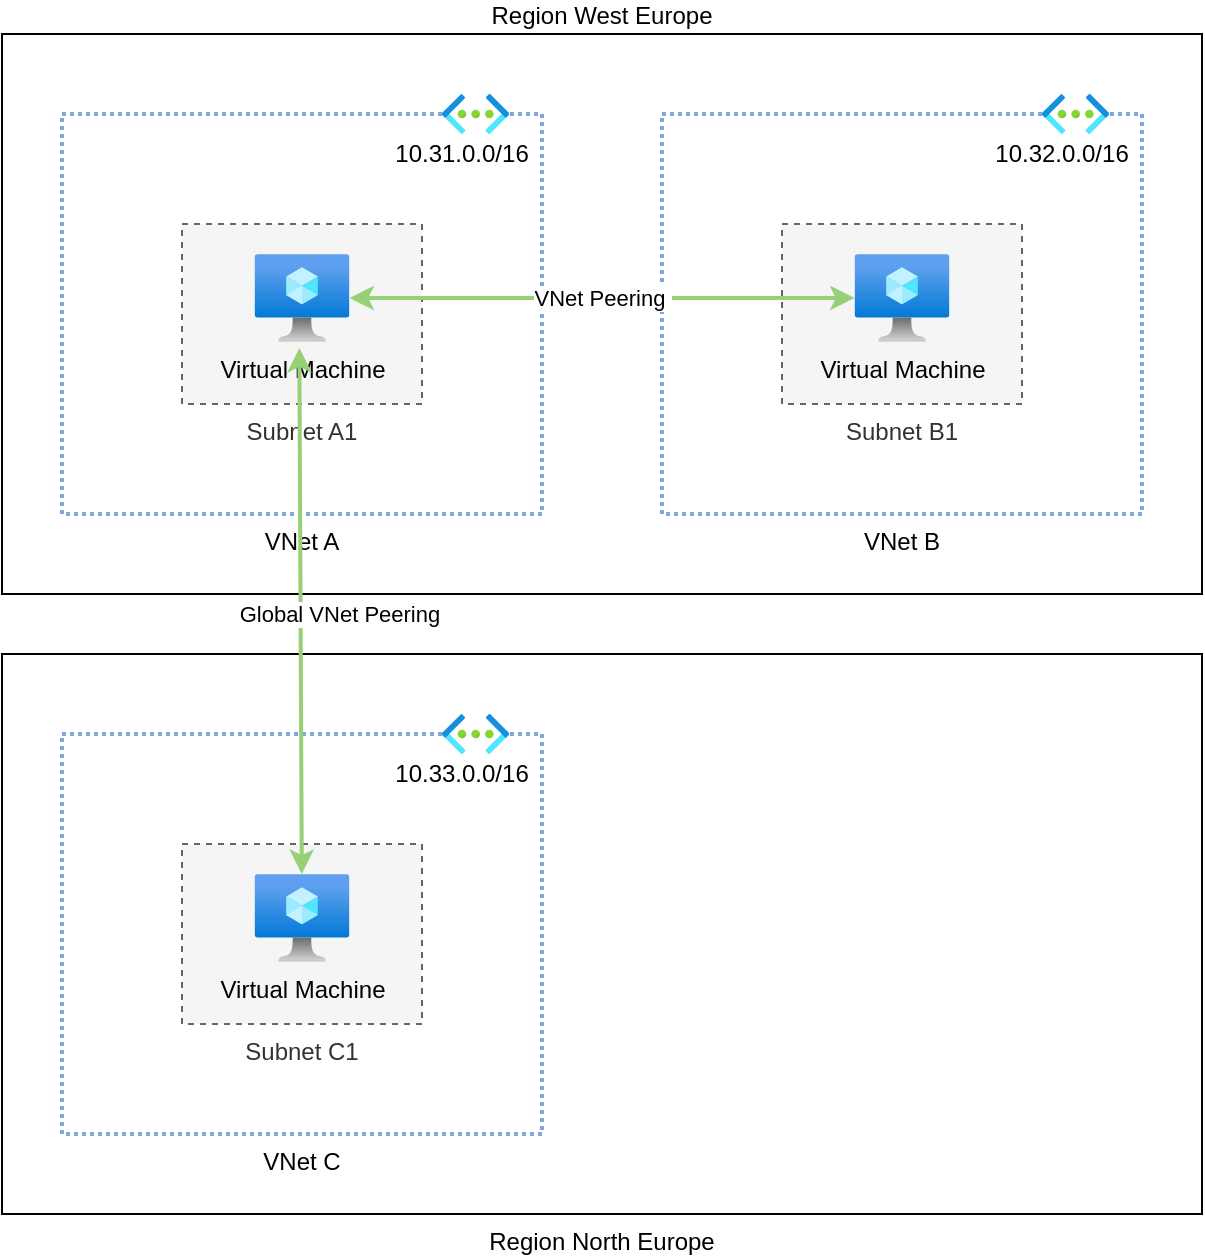 <mxfile version="13.9.9" type="device" pages="4"><diagram id="hPOF9P4C76UPK2ioMCcm" name="Page-1"><mxGraphModel dx="648" dy="695" grid="1" gridSize="10" guides="1" tooltips="1" connect="1" arrows="1" fold="1" page="1" pageScale="1" pageWidth="827" pageHeight="1169" math="0" shadow="0"><root><mxCell id="MSSyYB8Ju-lk_l0VlIaj-0"/><mxCell id="MSSyYB8Ju-lk_l0VlIaj-1" parent="MSSyYB8Ju-lk_l0VlIaj-0"/><mxCell id="j8pDLnX_L3Visg2O4AWD-0" value="Region West Europe" style="rounded=0;whiteSpace=wrap;html=1;fillColor=none;labelPosition=center;verticalLabelPosition=top;align=center;verticalAlign=bottom;" vertex="1" parent="MSSyYB8Ju-lk_l0VlIaj-1"><mxGeometry x="50" y="170" width="600" height="280" as="geometry"/></mxCell><mxCell id="8sAV07yWkuPDSWyK_sn0-4" value="VNet A" style="rounded=1;whiteSpace=wrap;html=1;dashed=1;arcSize=0;labelPosition=center;verticalLabelPosition=bottom;align=center;verticalAlign=top;dashPattern=1 1;strokeColor=#7EA6E0;strokeWidth=2;" parent="MSSyYB8Ju-lk_l0VlIaj-1" vertex="1"><mxGeometry x="80" y="210" width="240" height="200" as="geometry"/></mxCell><mxCell id="8sAV07yWkuPDSWyK_sn0-5" value="" style="aspect=fixed;html=1;points=[];align=center;image;fontSize=12;image=img/lib/azure2/networking/Virtual_Networks.svg;imageBackground=#ffffff;" parent="MSSyYB8Ju-lk_l0VlIaj-1" vertex="1"><mxGeometry x="270" y="200" width="33.5" height="20" as="geometry"/></mxCell><mxCell id="8sAV07yWkuPDSWyK_sn0-6" value="VNet B" style="rounded=1;whiteSpace=wrap;html=1;dashed=1;arcSize=0;labelPosition=center;verticalLabelPosition=bottom;align=center;verticalAlign=top;strokeColor=#7EA6E0;dashPattern=1 1;strokeWidth=2;" parent="MSSyYB8Ju-lk_l0VlIaj-1" vertex="1"><mxGeometry x="380" y="210" width="240" height="200" as="geometry"/></mxCell><mxCell id="8sAV07yWkuPDSWyK_sn0-7" value="" style="aspect=fixed;html=1;points=[];align=center;image;fontSize=12;image=img/lib/azure2/networking/Virtual_Networks.svg;imageBackground=#ffffff;" parent="MSSyYB8Ju-lk_l0VlIaj-1" vertex="1"><mxGeometry x="570" y="200" width="33.5" height="20" as="geometry"/></mxCell><mxCell id="8sAV07yWkuPDSWyK_sn0-8" value="Subnet A1" style="rounded=0;whiteSpace=wrap;html=1;dashed=1;verticalAlign=top;labelPosition=center;verticalLabelPosition=bottom;align=center;fillColor=#f5f5f5;strokeColor=#666666;fontColor=#333333;" parent="MSSyYB8Ju-lk_l0VlIaj-1" vertex="1"><mxGeometry x="140" y="265" width="120" height="90" as="geometry"/></mxCell><mxCell id="8sAV07yWkuPDSWyK_sn0-9" value="Virtual Machine" style="aspect=fixed;html=1;points=[];align=center;image;fontSize=12;image=img/lib/azure2/compute/Virtual_Machine.svg;dashed=1;dashPattern=1 1;strokeColor=#7EA6E0;strokeWidth=2;labelBorderColor=none;labelBackgroundColor=none;" parent="MSSyYB8Ju-lk_l0VlIaj-1" vertex="1"><mxGeometry x="176.28" y="280" width="47.44" height="44" as="geometry"/></mxCell><mxCell id="8sAV07yWkuPDSWyK_sn0-10" value="Subnet B1" style="rounded=0;whiteSpace=wrap;html=1;dashed=1;verticalAlign=top;labelPosition=center;verticalLabelPosition=bottom;align=center;fillColor=#f5f5f5;strokeColor=#666666;fontColor=#333333;" parent="MSSyYB8Ju-lk_l0VlIaj-1" vertex="1"><mxGeometry x="440" y="265" width="120" height="90" as="geometry"/></mxCell><mxCell id="8sAV07yWkuPDSWyK_sn0-11" value="Virtual Machine" style="aspect=fixed;html=1;points=[];align=center;image;fontSize=12;image=img/lib/azure2/compute/Virtual_Machine.svg;dashed=1;dashPattern=1 1;strokeColor=#7EA6E0;strokeWidth=2;labelBorderColor=none;labelBackgroundColor=none;" parent="MSSyYB8Ju-lk_l0VlIaj-1" vertex="1"><mxGeometry x="476.28" y="280" width="47.44" height="44" as="geometry"/></mxCell><mxCell id="8sAV07yWkuPDSWyK_sn0-12" value="VNet Peering&amp;nbsp;" style="endArrow=classic;html=1;startArrow=classic;startFill=1;strokeColor=#97D077;strokeWidth=2;" parent="MSSyYB8Ju-lk_l0VlIaj-1" source="8sAV07yWkuPDSWyK_sn0-9" target="8sAV07yWkuPDSWyK_sn0-11" edge="1"><mxGeometry width="50" height="50" relative="1" as="geometry"><mxPoint x="320" y="340" as="sourcePoint"/><mxPoint x="370" y="290" as="targetPoint"/></mxGeometry></mxCell><mxCell id="j8pDLnX_L3Visg2O4AWD-1" value="10.31.0.0/16" style="text;html=1;strokeColor=none;fillColor=none;align=center;verticalAlign=middle;whiteSpace=wrap;rounded=0;" vertex="1" parent="MSSyYB8Ju-lk_l0VlIaj-1"><mxGeometry x="260" y="220" width="40" height="20" as="geometry"/></mxCell><mxCell id="j8pDLnX_L3Visg2O4AWD-2" value="10.32.0.0/16" style="text;html=1;strokeColor=none;fillColor=none;align=center;verticalAlign=middle;whiteSpace=wrap;rounded=0;" vertex="1" parent="MSSyYB8Ju-lk_l0VlIaj-1"><mxGeometry x="560" y="220" width="40" height="20" as="geometry"/></mxCell><mxCell id="j8pDLnX_L3Visg2O4AWD-3" value="Region North Europe" style="rounded=0;whiteSpace=wrap;html=1;fillColor=none;labelPosition=center;verticalLabelPosition=bottom;align=center;verticalAlign=top;" vertex="1" parent="MSSyYB8Ju-lk_l0VlIaj-1"><mxGeometry x="50" y="480" width="600" height="280" as="geometry"/></mxCell><mxCell id="j8pDLnX_L3Visg2O4AWD-4" value="VNet C" style="rounded=1;whiteSpace=wrap;html=1;dashed=1;arcSize=0;labelPosition=center;verticalLabelPosition=bottom;align=center;verticalAlign=top;dashPattern=1 1;strokeColor=#7EA6E0;strokeWidth=2;" vertex="1" parent="MSSyYB8Ju-lk_l0VlIaj-1"><mxGeometry x="80" y="520" width="240" height="200" as="geometry"/></mxCell><mxCell id="j8pDLnX_L3Visg2O4AWD-5" value="" style="aspect=fixed;html=1;points=[];align=center;image;fontSize=12;image=img/lib/azure2/networking/Virtual_Networks.svg;imageBackground=#ffffff;" vertex="1" parent="MSSyYB8Ju-lk_l0VlIaj-1"><mxGeometry x="270" y="510" width="33.5" height="20" as="geometry"/></mxCell><mxCell id="j8pDLnX_L3Visg2O4AWD-8" value="Subnet C1" style="rounded=0;whiteSpace=wrap;html=1;dashed=1;verticalAlign=top;labelPosition=center;verticalLabelPosition=bottom;align=center;fillColor=#f5f5f5;strokeColor=#666666;fontColor=#333333;" vertex="1" parent="MSSyYB8Ju-lk_l0VlIaj-1"><mxGeometry x="140" y="575" width="120" height="90" as="geometry"/></mxCell><mxCell id="j8pDLnX_L3Visg2O4AWD-9" value="Virtual Machine" style="aspect=fixed;html=1;points=[];align=center;image;fontSize=12;image=img/lib/azure2/compute/Virtual_Machine.svg;dashed=1;dashPattern=1 1;strokeColor=#7EA6E0;strokeWidth=2;labelBorderColor=none;labelBackgroundColor=none;" vertex="1" parent="MSSyYB8Ju-lk_l0VlIaj-1"><mxGeometry x="176.28" y="590" width="47.44" height="44" as="geometry"/></mxCell><mxCell id="j8pDLnX_L3Visg2O4AWD-12" value="Global VNet Peering&amp;nbsp;" style="endArrow=classic;html=1;startArrow=classic;startFill=1;strokeColor=#97D077;strokeWidth=2;entryX=0.472;entryY=1.068;entryDx=0;entryDy=0;entryPerimeter=0;" edge="1" parent="MSSyYB8Ju-lk_l0VlIaj-1" source="j8pDLnX_L3Visg2O4AWD-9" target="8sAV07yWkuPDSWyK_sn0-9"><mxGeometry x="-0.012" y="-21" width="50" height="50" relative="1" as="geometry"><mxPoint x="320" y="650" as="sourcePoint"/><mxPoint x="476.28" y="612" as="targetPoint"/><mxPoint as="offset"/></mxGeometry></mxCell><mxCell id="j8pDLnX_L3Visg2O4AWD-13" value="10.33.0.0/16" style="text;html=1;strokeColor=none;fillColor=none;align=center;verticalAlign=middle;whiteSpace=wrap;rounded=0;" vertex="1" parent="MSSyYB8Ju-lk_l0VlIaj-1"><mxGeometry x="260" y="530" width="40" height="20" as="geometry"/></mxCell></root></mxGraphModel></diagram><diagram id="dVQkx0MImiXxsRLKcVAS" name="Seite-2"><mxGraphModel dx="648" dy="695" grid="1" gridSize="10" guides="1" tooltips="1" connect="1" arrows="1" fold="1" page="1" pageScale="1" pageWidth="827" pageHeight="1169" math="0" shadow="0"><root><mxCell id="al85wEkAMAt-F4a5yZT2-0"/><mxCell id="al85wEkAMAt-F4a5yZT2-1" parent="al85wEkAMAt-F4a5yZT2-0"/><mxCell id="BIHXUz1o1aEnXnlqsDiv-0" value="Corporate Network" style="rounded=0;whiteSpace=wrap;html=1;fillColor=none;verticalAlign=top;" vertex="1" parent="al85wEkAMAt-F4a5yZT2-1"><mxGeometry x="35" y="140" width="210" height="280" as="geometry"/></mxCell><mxCell id="al85wEkAMAt-F4a5yZT2-3" value="Azure Network" style="rounded=0;whiteSpace=wrap;html=1;fillColor=none;verticalAlign=top;" vertex="1" parent="al85wEkAMAt-F4a5yZT2-1"><mxGeometry x="420" y="140" width="340" height="280" as="geometry"/></mxCell><mxCell id="al85wEkAMAt-F4a5yZT2-5" value="Corporate&lt;br&gt;Servers" style="aspect=fixed;html=1;points=[];align=center;image;fontSize=12;image=img/lib/azure2/general/Server_Farm.svg;fillColor=none;" vertex="1" parent="al85wEkAMAt-F4a5yZT2-1"><mxGeometry x="563.5" y="270" width="44" height="44" as="geometry"/></mxCell><mxCell id="cFOURKlUTQitixgSGyvb-0" value="VNet A" style="rounded=1;whiteSpace=wrap;html=1;dashed=1;arcSize=0;labelPosition=center;verticalLabelPosition=bottom;align=center;verticalAlign=top;dashPattern=1 1;strokeColor=#7EA6E0;strokeWidth=2;" vertex="1" parent="al85wEkAMAt-F4a5yZT2-1"><mxGeometry x="480" y="210" width="240" height="150" as="geometry"/></mxCell><mxCell id="cFOURKlUTQitixgSGyvb-1" value="" style="aspect=fixed;html=1;points=[];align=center;image;fontSize=12;image=img/lib/azure2/networking/Virtual_Networks.svg;imageBackground=#ffffff;" vertex="1" parent="al85wEkAMAt-F4a5yZT2-1"><mxGeometry x="670" y="200" width="33.5" height="20" as="geometry"/></mxCell><mxCell id="cFOURKlUTQitixgSGyvb-2" value="Subnet A1" style="rounded=0;whiteSpace=wrap;html=1;dashed=1;verticalAlign=top;labelPosition=center;verticalLabelPosition=bottom;align=center;fillColor=#f5f5f5;strokeColor=#666666;fontColor=#333333;" vertex="1" parent="al85wEkAMAt-F4a5yZT2-1"><mxGeometry x="583.5" y="235" width="120" height="90" as="geometry"/></mxCell><mxCell id="cFOURKlUTQitixgSGyvb-3" value="Virtual Machine" style="aspect=fixed;html=1;points=[];align=center;image;fontSize=12;image=img/lib/azure2/compute/Virtual_Machine.svg;dashed=1;dashPattern=1 1;strokeColor=#7EA6E0;strokeWidth=2;labelBorderColor=none;labelBackgroundColor=none;" vertex="1" parent="al85wEkAMAt-F4a5yZT2-1"><mxGeometry x="626.64" y="264.36" width="33.72" height="31.27" as="geometry"/></mxCell><mxCell id="cFOURKlUTQitixgSGyvb-5" value="VPN Gateway" style="aspect=fixed;html=1;points=[];align=center;image;fontSize=12;image=img/lib/mscae/VPN_Gateway.svg;fillColor=none;" vertex="1" parent="al85wEkAMAt-F4a5yZT2-1"><mxGeometry x="460" y="260.55" width="35" height="38.89" as="geometry"/></mxCell><mxCell id="cFOURKlUTQitixgSGyvb-13" value="" style="endArrow=classic;html=1;strokeWidth=1;startArrow=classic;startFill=1;exitX=0.99;exitY=0.723;exitDx=0;exitDy=0;exitPerimeter=0;" edge="1" parent="al85wEkAMAt-F4a5yZT2-1" source="M4kaKL9a9OXUqXt6ByA4-2"><mxGeometry width="50" height="50" relative="1" as="geometry"><mxPoint x="200" y="251" as="sourcePoint"/><mxPoint x="460" y="288" as="targetPoint"/><Array as="points"/></mxGeometry></mxCell><mxCell id="cFOURKlUTQitixgSGyvb-15" value="S2S VPN Tunnel" style="aspect=fixed;perimeter=ellipsePerimeter;html=1;align=center;shadow=0;dashed=0;spacingTop=3;image;image=img/lib/active_directory/tunnel.svg;fillColor=#999999;verticalAlign=bottom;labelPosition=center;verticalLabelPosition=top;" vertex="1" parent="al85wEkAMAt-F4a5yZT2-1"><mxGeometry x="311" y="283" width="50" height="10" as="geometry"/></mxCell><mxCell id="cFOURKlUTQitixgSGyvb-25" value="" style="aspect=fixed;perimeter=ellipsePerimeter;html=1;align=center;shadow=0;dashed=0;spacingTop=3;image;image=img/lib/active_directory/internet_cloud.svg;fillColor=#999999;" vertex="1" parent="al85wEkAMAt-F4a5yZT2-1"><mxGeometry x="311" y="220" width="50" height="31.5" as="geometry"/></mxCell><mxCell id="M4kaKL9a9OXUqXt6ByA4-0" value="Corporate Servers" style="aspect=fixed;html=1;points=[];align=center;image;fontSize=12;image=img/lib/azure2/general/Server_Farm.svg;fillColor=#999999;" vertex="1" parent="al85wEkAMAt-F4a5yZT2-1"><mxGeometry x="118.14" y="308" width="52" height="52" as="geometry"/></mxCell><mxCell id="M4kaKL9a9OXUqXt6ByA4-1" value="Coporate Users" style="aspect=fixed;html=1;points=[];align=center;image;fontSize=12;image=img/lib/azure2/identity/Groups.svg;fillColor=#999999;" vertex="1" parent="al85wEkAMAt-F4a5yZT2-1"><mxGeometry x="118.14" y="184" width="43.71" height="36" as="geometry"/></mxCell><mxCell id="M4kaKL9a9OXUqXt6ByA4-2" value="Corporate Gateway" style="aspect=fixed;html=1;points=[];align=center;image;fontSize=12;image=img/lib/mscae/VPN_Gateway.svg;fillColor=none;" vertex="1" parent="al85wEkAMAt-F4a5yZT2-1"><mxGeometry x="230" y="260.55" width="35" height="38.89" as="geometry"/></mxCell></root></mxGraphModel></diagram><diagram id="wLcxKhwAZbDCIShOAtGZ" name="Seite-3"><mxGraphModel dx="648" dy="695" grid="1" gridSize="10" guides="1" tooltips="1" connect="1" arrows="1" fold="1" page="1" pageScale="1" pageWidth="827" pageHeight="1169" math="0" shadow="0"><root><mxCell id="jI1IncW3UWcbACFL8NrH-0"/><mxCell id="jI1IncW3UWcbACFL8NrH-1" parent="jI1IncW3UWcbACFL8NrH-0"/><mxCell id="jI1IncW3UWcbACFL8NrH-2" value="" style="endArrow=classic;html=1;strokeWidth=1;edgeStyle=orthogonalEdgeStyle;startArrow=classic;startFill=1;entryX=0;entryY=0.838;entryDx=0;entryDy=0;entryPerimeter=0;" edge="1" parent="jI1IncW3UWcbACFL8NrH-1" target="jI1IncW3UWcbACFL8NrH-9"><mxGeometry width="50" height="50" relative="1" as="geometry"><mxPoint x="140" y="330" as="sourcePoint"/><mxPoint x="410" y="355" as="targetPoint"/><Array as="points"><mxPoint x="300" y="330"/><mxPoint x="300" y="289"/></Array></mxGeometry></mxCell><mxCell id="jI1IncW3UWcbACFL8NrH-3" value="Azure Network" style="rounded=0;whiteSpace=wrap;html=1;fillColor=none;verticalAlign=top;" vertex="1" parent="jI1IncW3UWcbACFL8NrH-1"><mxGeometry x="360" y="140" width="340" height="280" as="geometry"/></mxCell><mxCell id="jI1IncW3UWcbACFL8NrH-4" value="Corporate&lt;br&gt;Servers" style="aspect=fixed;html=1;points=[];align=center;image;fontSize=12;image=img/lib/azure2/general/Server_Farm.svg;fillColor=none;" vertex="1" parent="jI1IncW3UWcbACFL8NrH-1"><mxGeometry x="503.5" y="270" width="44" height="44" as="geometry"/></mxCell><mxCell id="jI1IncW3UWcbACFL8NrH-5" value="VNet A" style="rounded=1;whiteSpace=wrap;html=1;dashed=1;arcSize=0;labelPosition=center;verticalLabelPosition=bottom;align=center;verticalAlign=top;dashPattern=1 1;strokeColor=#7EA6E0;strokeWidth=2;" vertex="1" parent="jI1IncW3UWcbACFL8NrH-1"><mxGeometry x="420" y="210" width="240" height="150" as="geometry"/></mxCell><mxCell id="jI1IncW3UWcbACFL8NrH-6" value="" style="aspect=fixed;html=1;points=[];align=center;image;fontSize=12;image=img/lib/azure2/networking/Virtual_Networks.svg;imageBackground=#ffffff;" vertex="1" parent="jI1IncW3UWcbACFL8NrH-1"><mxGeometry x="610" y="200" width="33.5" height="20" as="geometry"/></mxCell><mxCell id="jI1IncW3UWcbACFL8NrH-7" value="Subnet A1" style="rounded=0;whiteSpace=wrap;html=1;dashed=1;verticalAlign=top;labelPosition=center;verticalLabelPosition=bottom;align=center;fillColor=#f5f5f5;strokeColor=#666666;fontColor=#333333;" vertex="1" parent="jI1IncW3UWcbACFL8NrH-1"><mxGeometry x="523.5" y="235" width="120" height="90" as="geometry"/></mxCell><mxCell id="jI1IncW3UWcbACFL8NrH-8" value="Virtual Machine" style="aspect=fixed;html=1;points=[];align=center;image;fontSize=12;image=img/lib/azure2/compute/Virtual_Machine.svg;dashed=1;dashPattern=1 1;strokeColor=#7EA6E0;strokeWidth=2;labelBorderColor=none;labelBackgroundColor=none;" vertex="1" parent="jI1IncW3UWcbACFL8NrH-1"><mxGeometry x="566.64" y="264.36" width="33.72" height="31.27" as="geometry"/></mxCell><mxCell id="jI1IncW3UWcbACFL8NrH-9" value="VPN Gateway" style="aspect=fixed;html=1;points=[];align=center;image;fontSize=12;image=img/lib/mscae/VPN_Gateway.svg;fillColor=none;" vertex="1" parent="jI1IncW3UWcbACFL8NrH-1"><mxGeometry x="400" y="256.74" width="35" height="38.89" as="geometry"/></mxCell><mxCell id="jI1IncW3UWcbACFL8NrH-10" value="" style="endArrow=classic;html=1;strokeWidth=1;edgeStyle=orthogonalEdgeStyle;startArrow=classic;startFill=1;" edge="1" parent="jI1IncW3UWcbACFL8NrH-1" target="jI1IncW3UWcbACFL8NrH-9"><mxGeometry width="50" height="50" relative="1" as="geometry"><mxPoint x="140" y="251" as="sourcePoint"/><mxPoint x="370" y="330" as="targetPoint"/><Array as="points"><mxPoint x="300" y="251"/><mxPoint x="300" y="276"/></Array></mxGeometry></mxCell><mxCell id="jI1IncW3UWcbACFL8NrH-11" value="P2S IKEv2 Tunnel" style="aspect=fixed;perimeter=ellipsePerimeter;html=1;align=center;shadow=0;dashed=0;spacingTop=3;image;image=img/lib/active_directory/tunnel.svg;fillColor=#999999;verticalAlign=bottom;labelPosition=center;verticalLabelPosition=top;" vertex="1" parent="jI1IncW3UWcbACFL8NrH-1"><mxGeometry x="214" y="246" width="50" height="10" as="geometry"/></mxCell><mxCell id="jI1IncW3UWcbACFL8NrH-12" value="P2S IKEv2 Tunnel" style="aspect=fixed;perimeter=ellipsePerimeter;html=1;align=center;shadow=0;dashed=0;spacingTop=3;image;image=img/lib/active_directory/tunnel.svg;fillColor=#999999;verticalAlign=bottom;labelPosition=center;verticalLabelPosition=top;" vertex="1" parent="jI1IncW3UWcbACFL8NrH-1"><mxGeometry x="217" y="326" width="50" height="10" as="geometry"/></mxCell><mxCell id="jI1IncW3UWcbACFL8NrH-13" value="VPN Client on Bob's laptop" style="pointerEvents=1;shadow=0;dashed=0;html=1;strokeColor=none;fillColor=#505050;labelPosition=center;verticalLabelPosition=bottom;verticalAlign=top;outlineConnect=0;align=center;shape=mxgraph.office.devices.laptop;" vertex="1" parent="jI1IncW3UWcbACFL8NrH-1"><mxGeometry x="70" y="234" width="58" height="34" as="geometry"/></mxCell><mxCell id="jI1IncW3UWcbACFL8NrH-14" value="VPN Client on Alice's laptop" style="pointerEvents=1;shadow=0;dashed=0;html=1;strokeColor=none;fillColor=#505050;labelPosition=center;verticalLabelPosition=bottom;verticalAlign=top;outlineConnect=0;align=center;shape=mxgraph.office.devices.laptop;" vertex="1" parent="jI1IncW3UWcbACFL8NrH-1"><mxGeometry x="70" y="314" width="58" height="34" as="geometry"/></mxCell><mxCell id="jI1IncW3UWcbACFL8NrH-15" value="" style="aspect=fixed;perimeter=ellipsePerimeter;html=1;align=center;shadow=0;dashed=0;spacingTop=3;image;image=img/lib/active_directory/internet_cloud.svg;fillColor=#999999;" vertex="1" parent="jI1IncW3UWcbACFL8NrH-1"><mxGeometry x="214" y="268" width="50" height="31.5" as="geometry"/></mxCell></root></mxGraphModel></diagram><diagram id="mfnIdDkx_2x3eIG_uUYu" name="Seite-4"><mxGraphModel dx="1088" dy="688" grid="1" gridSize="10" guides="1" tooltips="1" connect="1" arrows="1" fold="1" page="1" pageScale="1" pageWidth="827" pageHeight="1169" math="0" shadow="0"><root><mxCell id="4uISjntRYtsdQOHysojk-0"/><mxCell id="4uISjntRYtsdQOHysojk-1" parent="4uISjntRYtsdQOHysojk-0"/><mxCell id="oAkXVuwDPGDREQTN-6UF-6" value="" style="endArrow=none;html=1;strokeColor=#6c8ebf;strokeWidth=14;fontSize=11;fillColor=#dae8fc;" edge="1" parent="4uISjntRYtsdQOHysojk-1"><mxGeometry width="50" height="50" relative="1" as="geometry"><mxPoint x="450" y="283.86" as="sourcePoint"/><mxPoint x="520" y="283.86" as="targetPoint"/></mxGeometry></mxCell><mxCell id="oAkXVuwDPGDREQTN-6UF-3" value="" style="endArrow=none;html=1;strokeColor=#6c8ebf;strokeWidth=14;fontSize=11;fillColor=#dae8fc;" edge="1" parent="4uISjntRYtsdQOHysojk-1"><mxGeometry width="50" height="50" relative="1" as="geometry"><mxPoint x="250" y="283.86" as="sourcePoint"/><mxPoint x="320" y="283.86" as="targetPoint"/></mxGeometry></mxCell><mxCell id="oAkXVuwDPGDREQTN-6UF-2" value="" style="endArrow=classic;startArrow=classic;html=1;strokeColor=#000000;strokeWidth=1;fontSize=11;entryX=0;entryY=0.75;entryDx=0;entryDy=0;" edge="1" parent="4uISjntRYtsdQOHysojk-1" target="4uISjntRYtsdQOHysojk-21"><mxGeometry width="50" height="50" relative="1" as="geometry"><mxPoint x="350" y="294" as="sourcePoint"/><mxPoint x="270" y="530" as="targetPoint"/></mxGeometry></mxCell><mxCell id="oAkXVuwDPGDREQTN-6UF-1" value="" style="endArrow=classic;startArrow=classic;html=1;strokeColor=#000000;strokeWidth=1;fontSize=11;exitX=1;exitY=0.25;exitDx=0;exitDy=0;entryX=0;entryY=0.25;entryDx=0;entryDy=0;" edge="1" parent="4uISjntRYtsdQOHysojk-1" source="4uISjntRYtsdQOHysojk-19" target="4uISjntRYtsdQOHysojk-21"><mxGeometry width="50" height="50" relative="1" as="geometry"><mxPoint x="560" y="460" as="sourcePoint"/><mxPoint x="610" y="410" as="targetPoint"/></mxGeometry></mxCell><mxCell id="4uISjntRYtsdQOHysojk-2" value="Corporate Network" style="rounded=0;whiteSpace=wrap;html=1;fillColor=none;verticalAlign=top;" vertex="1" parent="4uISjntRYtsdQOHysojk-1"><mxGeometry x="35" y="140" width="210" height="280" as="geometry"/></mxCell><mxCell id="4uISjntRYtsdQOHysojk-3" value="Azure Network" style="rounded=0;whiteSpace=wrap;html=1;fillColor=none;verticalAlign=top;" vertex="1" parent="4uISjntRYtsdQOHysojk-1"><mxGeometry x="490" y="140" width="270" height="280" as="geometry"/></mxCell><mxCell id="4uISjntRYtsdQOHysojk-5" value="VNet A" style="rounded=1;whiteSpace=wrap;html=1;dashed=1;arcSize=0;labelPosition=center;verticalLabelPosition=bottom;align=center;verticalAlign=top;dashPattern=1 1;strokeColor=#7EA6E0;strokeWidth=2;" vertex="1" parent="4uISjntRYtsdQOHysojk-1"><mxGeometry x="630" y="214.36" width="120.94" height="150" as="geometry"/></mxCell><mxCell id="4uISjntRYtsdQOHysojk-6" value="" style="aspect=fixed;html=1;points=[];align=center;image;fontSize=12;image=img/lib/azure2/networking/Virtual_Networks.svg;imageBackground=#ffffff;" vertex="1" parent="4uISjntRYtsdQOHysojk-1"><mxGeometry x="700.94" y="204.36" width="33.5" height="20" as="geometry"/></mxCell><mxCell id="4uISjntRYtsdQOHysojk-7" value="Subnet A1" style="rounded=0;whiteSpace=wrap;html=1;dashed=1;verticalAlign=top;labelPosition=center;verticalLabelPosition=bottom;align=center;fillColor=#f5f5f5;strokeColor=#666666;fontColor=#333333;" vertex="1" parent="4uISjntRYtsdQOHysojk-1"><mxGeometry x="644.44" y="239.36" width="90" height="90" as="geometry"/></mxCell><mxCell id="4uISjntRYtsdQOHysojk-8" value="Virtual Machine" style="aspect=fixed;html=1;points=[];align=center;image;fontSize=12;image=img/lib/azure2/compute/Virtual_Machine.svg;dashed=1;dashPattern=1 1;strokeColor=#7EA6E0;strokeWidth=2;labelBorderColor=none;labelBackgroundColor=none;" vertex="1" parent="4uISjntRYtsdQOHysojk-1"><mxGeometry x="672.02" y="268.72" width="33.72" height="31.27" as="geometry"/></mxCell><mxCell id="4uISjntRYtsdQOHysojk-11" value="" style="aspect=fixed;perimeter=ellipsePerimeter;html=1;align=center;shadow=0;dashed=0;spacingTop=3;image;image=img/lib/active_directory/tunnel.svg;fillColor=#999999;verticalAlign=bottom;labelPosition=center;verticalLabelPosition=top;" vertex="1" parent="4uISjntRYtsdQOHysojk-1"><mxGeometry x="355" y="270" width="50" height="10" as="geometry"/></mxCell><mxCell id="4uISjntRYtsdQOHysojk-13" value="Corporate Servers" style="aspect=fixed;html=1;points=[];align=center;image;fontSize=12;image=img/lib/azure2/general/Server_Farm.svg;fillColor=#999999;" vertex="1" parent="4uISjntRYtsdQOHysojk-1"><mxGeometry x="118.14" y="288" width="52" height="52" as="geometry"/></mxCell><mxCell id="4uISjntRYtsdQOHysojk-14" value="Coporate Users" style="aspect=fixed;html=1;points=[];align=center;image;fontSize=12;image=img/lib/azure2/identity/Groups.svg;fillColor=#999999;" vertex="1" parent="4uISjntRYtsdQOHysojk-1"><mxGeometry x="118.14" y="203.36" width="43.71" height="36" as="geometry"/></mxCell><mxCell id="4uISjntRYtsdQOHysojk-17" value="ExpressRoute &lt;br&gt;Location" style="rounded=1;whiteSpace=wrap;html=1;fillColor=none;labelPosition=center;verticalLabelPosition=top;align=center;verticalAlign=bottom;" vertex="1" parent="4uISjntRYtsdQOHysojk-1"><mxGeometry x="290" y="242.5" width="180" height="85" as="geometry"/></mxCell><mxCell id="4uISjntRYtsdQOHysojk-18" value="Express&lt;br&gt;Route &lt;br&gt;Circuit" style="aspect=fixed;html=1;points=[];align=center;image;fontSize=12;image=img/lib/azure2/networking/ExpressRoute_Circuits.svg;fillColor=none;" vertex="1" parent="4uISjntRYtsdQOHysojk-1"><mxGeometry x="510" y="270" width="29.06" height="26.57" as="geometry"/></mxCell><mxCell id="4uISjntRYtsdQOHysojk-19" value="Partner Edge" style="rounded=1;whiteSpace=wrap;html=1;strokeColor=#666666;fontColor=#333333;fillColor=#E6E6E6;" vertex="1" parent="4uISjntRYtsdQOHysojk-1"><mxGeometry x="302" y="264.36" width="49.06" height="40" as="geometry"/></mxCell><mxCell id="4uISjntRYtsdQOHysojk-21" value="Azure Edge" style="rounded=1;whiteSpace=wrap;html=1;strokeColor=#666666;fontColor=#333333;fillColor=#E6E6E6;" vertex="1" parent="4uISjntRYtsdQOHysojk-1"><mxGeometry x="408" y="264.36" width="49.06" height="40" as="geometry"/></mxCell><mxCell id="4uISjntRYtsdQOHysojk-22" value="" style="aspect=fixed;perimeter=ellipsePerimeter;html=1;align=center;shadow=0;dashed=0;spacingTop=3;image;image=img/lib/active_directory/tunnel.svg;fillColor=#999999;verticalAlign=bottom;labelPosition=center;verticalLabelPosition=top;" vertex="1" parent="4uISjntRYtsdQOHysojk-1"><mxGeometry x="355" y="288" width="50" height="10" as="geometry"/></mxCell><mxCell id="4uISjntRYtsdQOHysojk-25" value="Corporate&lt;br style=&quot;font-size: 11px;&quot;&gt;Edge" style="rounded=1;whiteSpace=wrap;html=1;strokeColor=#666666;fontColor=#333333;fillColor=#E6E6E6;fontSize=11;" vertex="1" parent="4uISjntRYtsdQOHysojk-1"><mxGeometry x="220" y="265" width="49.06" height="40" as="geometry"/></mxCell><mxCell id="oAkXVuwDPGDREQTN-6UF-0" value="Peering" style="endArrow=classic;html=1;startArrow=classic;startFill=1;strokeColor=#97D077;strokeWidth=2;" edge="1" parent="4uISjntRYtsdQOHysojk-1" source="4uISjntRYtsdQOHysojk-18"><mxGeometry width="50" height="50" relative="1" as="geometry"><mxPoint x="570" y="287.649" as="sourcePoint"/><mxPoint x="630" y="284" as="targetPoint"/></mxGeometry></mxCell><mxCell id="oAkXVuwDPGDREQTN-6UF-4" value="" style="endArrow=classic;startArrow=classic;html=1;strokeColor=#000000;strokeWidth=1;fontSize=11;" edge="1" parent="4uISjntRYtsdQOHysojk-1" target="4uISjntRYtsdQOHysojk-14"><mxGeometry width="50" height="50" relative="1" as="geometry"><mxPoint x="220" y="270" as="sourcePoint"/><mxPoint x="610" y="410" as="targetPoint"/></mxGeometry></mxCell><mxCell id="oAkXVuwDPGDREQTN-6UF-5" value="" style="endArrow=classic;startArrow=classic;html=1;strokeColor=#000000;strokeWidth=1;fontSize=11;" edge="1" parent="4uISjntRYtsdQOHysojk-1" target="4uISjntRYtsdQOHysojk-13"><mxGeometry width="50" height="50" relative="1" as="geometry"><mxPoint x="220" y="290" as="sourcePoint"/><mxPoint x="171.85" y="244.647" as="targetPoint"/></mxGeometry></mxCell></root></mxGraphModel></diagram></mxfile>